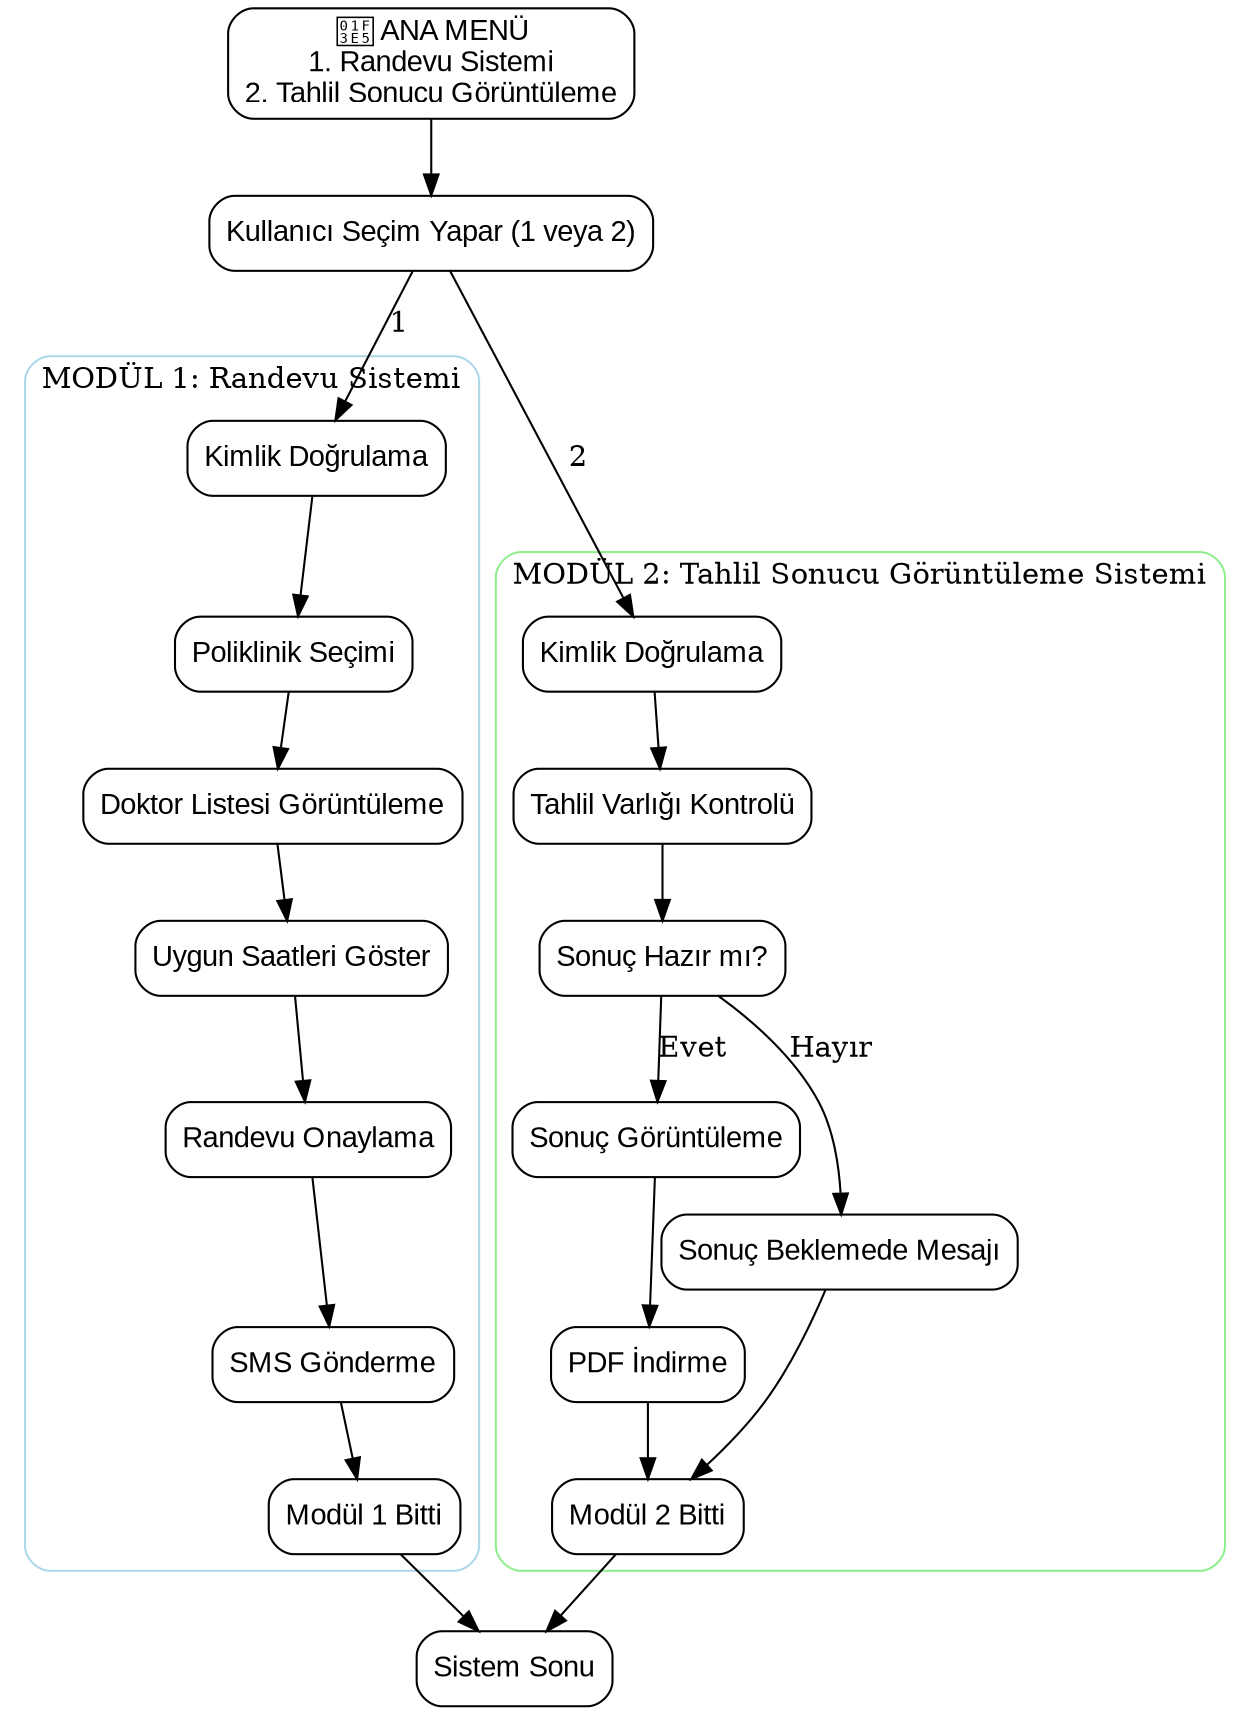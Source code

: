 digraph HASTANE_SISTEMI {
    rankdir=TB;
    node [shape=rectangle, style=rounded, fontname="Arial"];

    // === ANA MENÜ ===
    START [label="🏥 ANA MENÜ\n1. Randevu Sistemi\n2. Tahlil Sonucu Görüntüleme"];
    SECIM [label="Kullanıcı Seçim Yapar (1 veya 2)"];
    START -> SECIM;

    // === MODÜL 1: RANDEVU SİSTEMİ ===
    subgraph cluster_MODUL1 {
        label="MODÜL 1: Randevu Sistemi";
        style=rounded;
        color=lightblue;

        M1_START [label="Kimlik Doğrulama"];
        M1_POLIKLINIK [label="Poliklinik Seçimi"];
        M1_DOKTOR [label="Doktor Listesi Görüntüleme"];
        M1_SAAT [label="Uygun Saatleri Göster"];
        M1_ONAY [label="Randevu Onaylama"];
        M1_SMS [label="SMS Gönderme"];
        M1_BITIR [label="Modül 1 Bitti"];

        M1_START -> M1_POLIKLINIK -> M1_DOKTOR -> M1_SAAT -> M1_ONAY -> M1_SMS -> M1_BITIR;
    }

    // === MODÜL 2: TAHLİL SONUCU GÖRÜNTÜLEME ===
    subgraph cluster_MODUL2 {
        label="MODÜL 2: Tahlil Sonucu Görüntüleme Sistemi";
        style=rounded;
        color=lightgreen;

        M2_START [label="Kimlik Doğrulama"];
        M2_TAHLIL [label="Tahlil Varlığı Kontrolü"];
        M2_HAZIR [label="Sonuç Hazır mı?"];
        M2_GORUNTULE [label="Sonuç Görüntüleme"];
        M2_PDF [label="PDF İndirme"];
        M2_BEKLE [label="Sonuç Beklemede Mesajı"];
        M2_BITIR [label="Modül 2 Bitti"];

        M2_START -> M2_TAHLIL -> M2_HAZIR;
        M2_HAZIR -> M2_GORUNTULE [label="Evet"];
        M2_GORUNTULE -> M2_PDF -> M2_BITIR;
        M2_HAZIR -> M2_BEKLE [label="Hayır"];
        M2_BEKLE -> M2_BITIR;
    }

    // === ANA MENÜDEN MODÜLLERE YÖNLENDİRME ===
    SECIM -> M1_START [label="1"];
    SECIM -> M2_START [label="2"];

    // === SON ===
    END [label="Sistem Sonu"];
    M1_BITIR -> END;
    M2_BITIR -> END;
}

